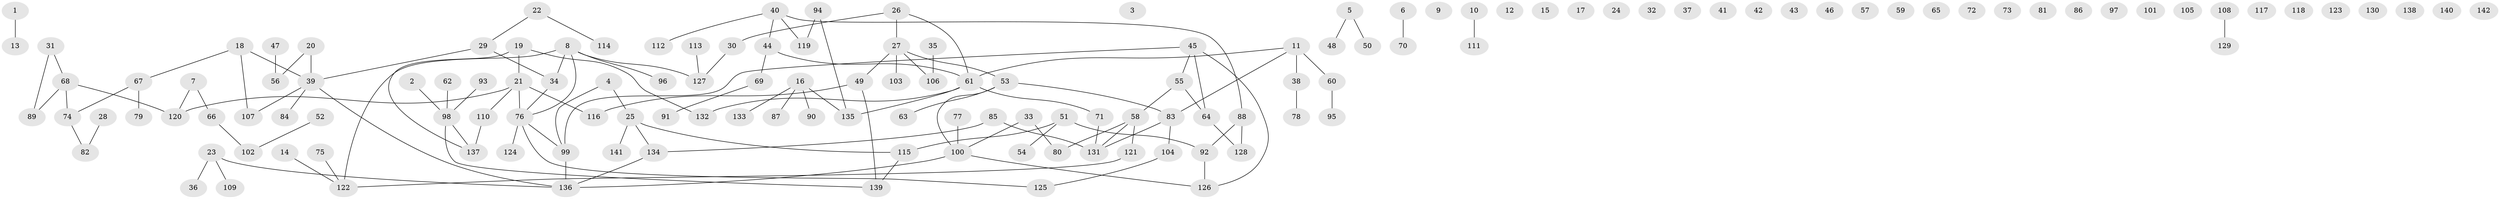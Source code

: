 // coarse degree distribution, {0: 0.3018867924528302, 1: 0.2641509433962264, 2: 0.16037735849056603, 5: 0.07547169811320754, 4: 0.05660377358490566, 3: 0.10377358490566038, 7: 0.009433962264150943, 6: 0.02830188679245283}
// Generated by graph-tools (version 1.1) at 2025/41/03/06/25 10:41:22]
// undirected, 142 vertices, 132 edges
graph export_dot {
graph [start="1"]
  node [color=gray90,style=filled];
  1;
  2;
  3;
  4;
  5;
  6;
  7;
  8;
  9;
  10;
  11;
  12;
  13;
  14;
  15;
  16;
  17;
  18;
  19;
  20;
  21;
  22;
  23;
  24;
  25;
  26;
  27;
  28;
  29;
  30;
  31;
  32;
  33;
  34;
  35;
  36;
  37;
  38;
  39;
  40;
  41;
  42;
  43;
  44;
  45;
  46;
  47;
  48;
  49;
  50;
  51;
  52;
  53;
  54;
  55;
  56;
  57;
  58;
  59;
  60;
  61;
  62;
  63;
  64;
  65;
  66;
  67;
  68;
  69;
  70;
  71;
  72;
  73;
  74;
  75;
  76;
  77;
  78;
  79;
  80;
  81;
  82;
  83;
  84;
  85;
  86;
  87;
  88;
  89;
  90;
  91;
  92;
  93;
  94;
  95;
  96;
  97;
  98;
  99;
  100;
  101;
  102;
  103;
  104;
  105;
  106;
  107;
  108;
  109;
  110;
  111;
  112;
  113;
  114;
  115;
  116;
  117;
  118;
  119;
  120;
  121;
  122;
  123;
  124;
  125;
  126;
  127;
  128;
  129;
  130;
  131;
  132;
  133;
  134;
  135;
  136;
  137;
  138;
  139;
  140;
  141;
  142;
  1 -- 13;
  2 -- 98;
  4 -- 25;
  4 -- 99;
  5 -- 48;
  5 -- 50;
  6 -- 70;
  7 -- 66;
  7 -- 120;
  8 -- 34;
  8 -- 76;
  8 -- 96;
  8 -- 122;
  8 -- 127;
  10 -- 111;
  11 -- 38;
  11 -- 60;
  11 -- 61;
  11 -- 83;
  14 -- 122;
  16 -- 87;
  16 -- 90;
  16 -- 133;
  16 -- 135;
  18 -- 39;
  18 -- 67;
  18 -- 107;
  19 -- 21;
  19 -- 132;
  19 -- 137;
  20 -- 39;
  20 -- 56;
  21 -- 76;
  21 -- 110;
  21 -- 116;
  21 -- 120;
  22 -- 29;
  22 -- 114;
  23 -- 36;
  23 -- 109;
  23 -- 136;
  25 -- 115;
  25 -- 134;
  25 -- 141;
  26 -- 27;
  26 -- 30;
  26 -- 61;
  27 -- 49;
  27 -- 53;
  27 -- 103;
  27 -- 106;
  28 -- 82;
  29 -- 34;
  29 -- 39;
  30 -- 127;
  31 -- 68;
  31 -- 89;
  33 -- 80;
  33 -- 100;
  34 -- 76;
  35 -- 106;
  38 -- 78;
  39 -- 84;
  39 -- 107;
  39 -- 136;
  40 -- 44;
  40 -- 88;
  40 -- 112;
  40 -- 119;
  44 -- 61;
  44 -- 69;
  45 -- 55;
  45 -- 64;
  45 -- 99;
  45 -- 126;
  47 -- 56;
  49 -- 116;
  49 -- 139;
  51 -- 54;
  51 -- 92;
  51 -- 115;
  52 -- 102;
  53 -- 63;
  53 -- 83;
  53 -- 100;
  55 -- 58;
  55 -- 64;
  58 -- 80;
  58 -- 121;
  58 -- 131;
  60 -- 95;
  61 -- 71;
  61 -- 132;
  61 -- 135;
  62 -- 98;
  64 -- 128;
  66 -- 102;
  67 -- 74;
  67 -- 79;
  68 -- 74;
  68 -- 89;
  68 -- 120;
  69 -- 91;
  71 -- 131;
  74 -- 82;
  75 -- 122;
  76 -- 99;
  76 -- 124;
  76 -- 125;
  77 -- 100;
  83 -- 104;
  83 -- 131;
  85 -- 131;
  85 -- 134;
  88 -- 92;
  88 -- 128;
  92 -- 126;
  93 -- 98;
  94 -- 119;
  94 -- 135;
  98 -- 137;
  98 -- 139;
  99 -- 136;
  100 -- 126;
  100 -- 136;
  104 -- 125;
  108 -- 129;
  110 -- 137;
  113 -- 127;
  115 -- 139;
  121 -- 122;
  134 -- 136;
}
